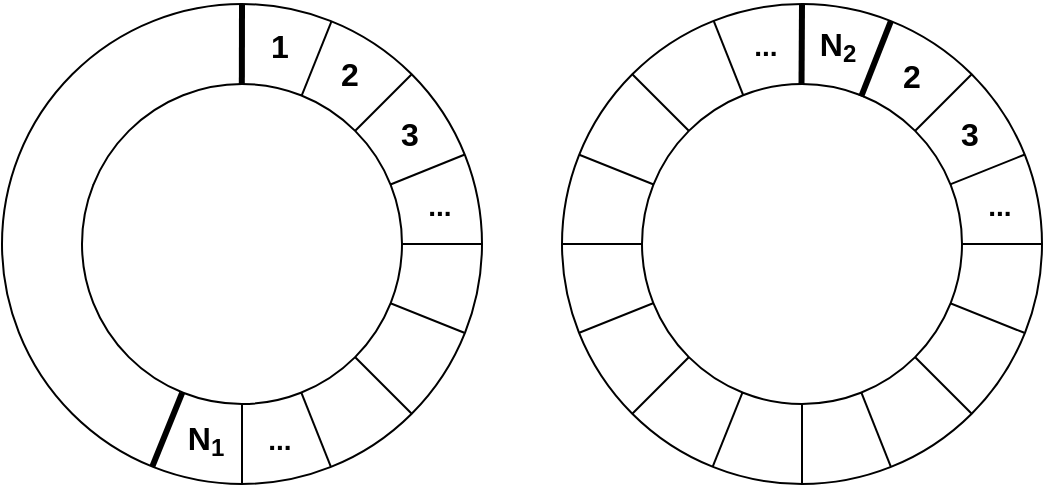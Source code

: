 <mxfile version="26.1.0">
  <diagram name="Страница — 1" id="yZ29DvzHHm1U3-0xNSfl">
    <mxGraphModel dx="782" dy="471" grid="0" gridSize="10" guides="1" tooltips="1" connect="1" arrows="1" fold="1" page="1" pageScale="1" pageWidth="827" pageHeight="1169" math="0" shadow="0">
      <root>
        <mxCell id="0" />
        <mxCell id="1" parent="0" />
        <mxCell id="Akqc7R1A0ePdEi_RQWar-29" value="" style="ellipse;whiteSpace=wrap;html=1;aspect=fixed;fillColor=none;fontFamily=Helvetica;" parent="1" vertex="1">
          <mxGeometry x="440" y="280" width="240" height="240" as="geometry" />
        </mxCell>
        <mxCell id="Akqc7R1A0ePdEi_RQWar-2" value="" style="ellipse;whiteSpace=wrap;html=1;aspect=fixed;fillColor=none;fontFamily=Helvetica;" parent="1" vertex="1">
          <mxGeometry x="160" y="280" width="240" height="240" as="geometry" />
        </mxCell>
        <mxCell id="Akqc7R1A0ePdEi_RQWar-3" value="" style="endArrow=none;html=1;rounded=0;fontFamily=Helvetica;" parent="1" edge="1">
          <mxGeometry width="50" height="50" relative="1" as="geometry">
            <mxPoint x="280" y="520" as="sourcePoint" />
            <mxPoint x="280" y="280" as="targetPoint" />
          </mxGeometry>
        </mxCell>
        <mxCell id="Akqc7R1A0ePdEi_RQWar-4" value="" style="endArrow=none;html=1;rounded=0;exitX=0;exitY=0.5;exitDx=0;exitDy=0;fontFamily=Helvetica;" parent="1" source="Akqc7R1A0ePdEi_RQWar-1" edge="1">
          <mxGeometry width="50" height="50" relative="1" as="geometry">
            <mxPoint x="160" y="400" as="sourcePoint" />
            <mxPoint x="400" y="400" as="targetPoint" />
          </mxGeometry>
        </mxCell>
        <mxCell id="Akqc7R1A0ePdEi_RQWar-5" value="" style="endArrow=none;html=1;rounded=0;entryX=1;entryY=0;entryDx=0;entryDy=0;exitX=0;exitY=1;exitDx=0;exitDy=0;fontFamily=Helvetica;" parent="1" source="Akqc7R1A0ePdEi_RQWar-1" target="Akqc7R1A0ePdEi_RQWar-2" edge="1">
          <mxGeometry width="50" height="50" relative="1" as="geometry">
            <mxPoint x="120" y="560" as="sourcePoint" />
            <mxPoint x="440" y="240" as="targetPoint" />
          </mxGeometry>
        </mxCell>
        <mxCell id="Akqc7R1A0ePdEi_RQWar-6" value="" style="endArrow=none;html=1;rounded=0;entryX=0;entryY=0;entryDx=0;entryDy=0;exitX=1;exitY=1;exitDx=0;exitDy=0;fontFamily=Helvetica;" parent="1" source="Akqc7R1A0ePdEi_RQWar-2" target="Akqc7R1A0ePdEi_RQWar-1" edge="1">
          <mxGeometry width="50" height="50" relative="1" as="geometry">
            <mxPoint x="440" y="560" as="sourcePoint" />
            <mxPoint x="120" y="240" as="targetPoint" />
          </mxGeometry>
        </mxCell>
        <mxCell id="Akqc7R1A0ePdEi_RQWar-7" value="" style="endArrow=none;html=1;rounded=0;entryX=0.034;entryY=0.313;entryDx=0;entryDy=0;entryPerimeter=0;exitX=0.963;exitY=0.685;exitDx=0;exitDy=0;exitPerimeter=0;fontFamily=Helvetica;" parent="1" source="Akqc7R1A0ePdEi_RQWar-2" target="Akqc7R1A0ePdEi_RQWar-1" edge="1">
          <mxGeometry width="50" height="50" relative="1" as="geometry">
            <mxPoint x="480" y="480" as="sourcePoint" />
            <mxPoint x="80" y="320" as="targetPoint" />
          </mxGeometry>
        </mxCell>
        <mxCell id="Akqc7R1A0ePdEi_RQWar-8" value="" style="endArrow=none;html=1;rounded=0;entryX=0.316;entryY=0.036;entryDx=0;entryDy=0;entryPerimeter=0;exitX=0.685;exitY=0.964;exitDx=0;exitDy=0;exitPerimeter=0;fontFamily=Helvetica;" parent="1" source="Akqc7R1A0ePdEi_RQWar-2" target="Akqc7R1A0ePdEi_RQWar-1" edge="1">
          <mxGeometry width="50" height="50" relative="1" as="geometry">
            <mxPoint x="360" y="600" as="sourcePoint" />
            <mxPoint x="200" y="200" as="targetPoint" />
          </mxGeometry>
        </mxCell>
        <mxCell id="Akqc7R1A0ePdEi_RQWar-9" value="" style="endArrow=none;html=1;rounded=0;entryX=0.686;entryY=0.037;entryDx=0;entryDy=0;entryPerimeter=0;exitX=0.314;exitY=0.964;exitDx=0;exitDy=0;exitPerimeter=0;fontFamily=Helvetica;" parent="1" source="Akqc7R1A0ePdEi_RQWar-2" target="Akqc7R1A0ePdEi_RQWar-2" edge="1">
          <mxGeometry width="50" height="50" relative="1" as="geometry">
            <mxPoint x="200" y="600" as="sourcePoint" />
            <mxPoint x="360" y="200" as="targetPoint" />
          </mxGeometry>
        </mxCell>
        <mxCell id="Akqc7R1A0ePdEi_RQWar-10" value="" style="endArrow=none;html=1;rounded=0;entryX=0.963;entryY=0.314;entryDx=0;entryDy=0;entryPerimeter=0;fontFamily=Helvetica;" parent="1" source="Akqc7R1A0ePdEi_RQWar-1" target="Akqc7R1A0ePdEi_RQWar-2" edge="1">
          <mxGeometry width="50" height="50" relative="1" as="geometry">
            <mxPoint x="80" y="480" as="sourcePoint" />
            <mxPoint x="480" y="320" as="targetPoint" />
          </mxGeometry>
        </mxCell>
        <mxCell id="Akqc7R1A0ePdEi_RQWar-1" value="" style="ellipse;whiteSpace=wrap;html=1;aspect=fixed;fillColor=default;fontFamily=Helvetica;" parent="1" vertex="1">
          <mxGeometry x="200" y="320" width="160" height="160" as="geometry" />
        </mxCell>
        <mxCell id="Akqc7R1A0ePdEi_RQWar-12" value="&lt;b&gt;&lt;font style=&quot;font-size: 16px;&quot;&gt;1&lt;/font&gt;&lt;/b&gt;" style="text;html=1;strokeColor=none;fillColor=none;align=center;verticalAlign=middle;whiteSpace=wrap;rounded=0;fontFamily=Helvetica;" parent="1" vertex="1">
          <mxGeometry x="289" y="291" width="20" height="20" as="geometry" />
        </mxCell>
        <mxCell id="Akqc7R1A0ePdEi_RQWar-13" value="&lt;b&gt;&lt;font style=&quot;font-size: 16px;&quot;&gt;2&lt;/font&gt;&lt;/b&gt;" style="text;html=1;strokeColor=none;fillColor=none;align=center;verticalAlign=middle;whiteSpace=wrap;rounded=0;fontFamily=Helvetica;" parent="1" vertex="1">
          <mxGeometry x="324" y="305" width="20" height="20" as="geometry" />
        </mxCell>
        <mxCell id="Akqc7R1A0ePdEi_RQWar-14" value="&lt;b&gt;&lt;font style=&quot;font-size: 16px;&quot;&gt;3&lt;/font&gt;&lt;/b&gt;" style="text;html=1;strokeColor=none;fillColor=none;align=center;verticalAlign=middle;whiteSpace=wrap;rounded=0;fontFamily=Helvetica;" parent="1" vertex="1">
          <mxGeometry x="354" y="335" width="20" height="20" as="geometry" />
        </mxCell>
        <mxCell id="Akqc7R1A0ePdEi_RQWar-15" value="&lt;b&gt;&lt;font style=&quot;font-size: 14px;&quot;&gt;...&lt;/font&gt;&lt;/b&gt;" style="text;html=1;strokeColor=none;fillColor=none;align=center;verticalAlign=middle;whiteSpace=wrap;rounded=0;fontFamily=Helvetica;" parent="1" vertex="1">
          <mxGeometry x="369" y="371" width="20" height="20" as="geometry" />
        </mxCell>
        <mxCell id="Akqc7R1A0ePdEi_RQWar-16" value="&lt;b&gt;&lt;font style=&quot;&quot;&gt;&lt;span style=&quot;font-size: 16px;&quot;&gt;N&lt;/span&gt;&lt;sub style=&quot;&quot;&gt;&lt;font style=&quot;font-size: 12px;&quot;&gt;1&lt;/font&gt;&lt;/sub&gt;&lt;/font&gt;&lt;/b&gt;" style="text;html=1;strokeColor=none;fillColor=none;align=center;verticalAlign=middle;whiteSpace=wrap;rounded=0;fontFamily=Helvetica;" parent="1" vertex="1">
          <mxGeometry x="252" y="488" width="20" height="20" as="geometry" />
        </mxCell>
        <mxCell id="Akqc7R1A0ePdEi_RQWar-17" value="&lt;b&gt;&lt;font style=&quot;font-size: 14px;&quot;&gt;...&lt;/font&gt;&lt;/b&gt;" style="text;html=1;strokeColor=none;fillColor=none;align=center;verticalAlign=middle;whiteSpace=wrap;rounded=0;fontFamily=Helvetica;" parent="1" vertex="1">
          <mxGeometry x="289" y="488" width="20" height="20" as="geometry" />
        </mxCell>
        <mxCell id="Akqc7R1A0ePdEi_RQWar-30" value="" style="endArrow=none;html=1;rounded=0;fontFamily=Helvetica;" parent="1" edge="1">
          <mxGeometry width="50" height="50" relative="1" as="geometry">
            <mxPoint x="560" y="520" as="sourcePoint" />
            <mxPoint x="560" y="280" as="targetPoint" />
          </mxGeometry>
        </mxCell>
        <mxCell id="Akqc7R1A0ePdEi_RQWar-31" value="" style="endArrow=none;html=1;rounded=0;exitX=0;exitY=0.5;exitDx=0;exitDy=0;fontFamily=Helvetica;" parent="1" source="Akqc7R1A0ePdEi_RQWar-29" edge="1">
          <mxGeometry width="50" height="50" relative="1" as="geometry">
            <mxPoint x="440" y="400" as="sourcePoint" />
            <mxPoint x="680" y="400" as="targetPoint" />
          </mxGeometry>
        </mxCell>
        <mxCell id="Akqc7R1A0ePdEi_RQWar-32" value="" style="endArrow=none;html=1;rounded=0;entryX=1;entryY=0;entryDx=0;entryDy=0;exitX=0;exitY=1;exitDx=0;exitDy=0;fontFamily=Helvetica;" parent="1" source="Akqc7R1A0ePdEi_RQWar-29" target="Akqc7R1A0ePdEi_RQWar-29" edge="1">
          <mxGeometry width="50" height="50" relative="1" as="geometry">
            <mxPoint x="400" y="560" as="sourcePoint" />
            <mxPoint x="720" y="240" as="targetPoint" />
          </mxGeometry>
        </mxCell>
        <mxCell id="Akqc7R1A0ePdEi_RQWar-33" value="" style="endArrow=none;html=1;rounded=0;entryX=0;entryY=0;entryDx=0;entryDy=0;exitX=1;exitY=1;exitDx=0;exitDy=0;fontFamily=Helvetica;" parent="1" source="Akqc7R1A0ePdEi_RQWar-29" target="Akqc7R1A0ePdEi_RQWar-29" edge="1">
          <mxGeometry width="50" height="50" relative="1" as="geometry">
            <mxPoint x="720" y="560" as="sourcePoint" />
            <mxPoint x="400" y="240" as="targetPoint" />
          </mxGeometry>
        </mxCell>
        <mxCell id="Akqc7R1A0ePdEi_RQWar-34" value="" style="endArrow=none;html=1;rounded=0;entryX=0.036;entryY=0.314;entryDx=0;entryDy=0;entryPerimeter=0;exitX=0.963;exitY=0.685;exitDx=0;exitDy=0;exitPerimeter=0;fontFamily=Helvetica;" parent="1" source="Akqc7R1A0ePdEi_RQWar-29" target="Akqc7R1A0ePdEi_RQWar-29" edge="1">
          <mxGeometry width="50" height="50" relative="1" as="geometry">
            <mxPoint x="760" y="480" as="sourcePoint" />
            <mxPoint x="360" y="320" as="targetPoint" />
          </mxGeometry>
        </mxCell>
        <mxCell id="Akqc7R1A0ePdEi_RQWar-35" value="" style="endArrow=none;html=1;rounded=0;entryX=0.316;entryY=0.035;entryDx=0;entryDy=0;entryPerimeter=0;exitX=0.685;exitY=0.964;exitDx=0;exitDy=0;exitPerimeter=0;fontFamily=Helvetica;" parent="1" source="Akqc7R1A0ePdEi_RQWar-29" target="Akqc7R1A0ePdEi_RQWar-29" edge="1">
          <mxGeometry width="50" height="50" relative="1" as="geometry">
            <mxPoint x="640" y="600" as="sourcePoint" />
            <mxPoint x="480" y="200" as="targetPoint" />
          </mxGeometry>
        </mxCell>
        <mxCell id="Akqc7R1A0ePdEi_RQWar-36" value="" style="endArrow=none;html=1;rounded=0;entryX=0.686;entryY=0.037;entryDx=0;entryDy=0;entryPerimeter=0;exitX=0.314;exitY=0.964;exitDx=0;exitDy=0;exitPerimeter=0;fontFamily=Helvetica;" parent="1" source="Akqc7R1A0ePdEi_RQWar-29" target="Akqc7R1A0ePdEi_RQWar-29" edge="1">
          <mxGeometry width="50" height="50" relative="1" as="geometry">
            <mxPoint x="480" y="600" as="sourcePoint" />
            <mxPoint x="640" y="200" as="targetPoint" />
          </mxGeometry>
        </mxCell>
        <mxCell id="Akqc7R1A0ePdEi_RQWar-37" value="" style="endArrow=none;html=1;rounded=0;entryX=0.963;entryY=0.314;entryDx=0;entryDy=0;entryPerimeter=0;exitX=0.036;exitY=0.685;exitDx=0;exitDy=0;exitPerimeter=0;fontFamily=Helvetica;" parent="1" source="Akqc7R1A0ePdEi_RQWar-29" target="Akqc7R1A0ePdEi_RQWar-29" edge="1">
          <mxGeometry width="50" height="50" relative="1" as="geometry">
            <mxPoint x="360" y="480" as="sourcePoint" />
            <mxPoint x="760" y="320" as="targetPoint" />
          </mxGeometry>
        </mxCell>
        <mxCell id="Akqc7R1A0ePdEi_RQWar-39" value="&lt;b&gt;&lt;font style=&quot;&quot;&gt;&lt;span style=&quot;font-size: 16px;&quot;&gt;N&lt;/span&gt;&lt;sub style=&quot;&quot;&gt;&lt;font style=&quot;font-size: 12px;&quot;&gt;2&lt;/font&gt;&lt;/sub&gt;&lt;/font&gt;&lt;/b&gt;" style="text;html=1;strokeColor=none;fillColor=none;align=center;verticalAlign=middle;whiteSpace=wrap;rounded=0;fontFamily=Helvetica;" parent="1" vertex="1">
          <mxGeometry x="568" y="291" width="20" height="20" as="geometry" />
        </mxCell>
        <mxCell id="Akqc7R1A0ePdEi_RQWar-40" value="&lt;b&gt;&lt;font style=&quot;font-size: 16px;&quot;&gt;2&lt;/font&gt;&lt;/b&gt;" style="text;html=1;strokeColor=none;fillColor=none;align=center;verticalAlign=middle;whiteSpace=wrap;rounded=0;fontFamily=Helvetica;" parent="1" vertex="1">
          <mxGeometry x="605" y="306" width="20" height="20" as="geometry" />
        </mxCell>
        <mxCell id="Akqc7R1A0ePdEi_RQWar-41" value="&lt;b&gt;&lt;font style=&quot;font-size: 16px;&quot;&gt;3&lt;/font&gt;&lt;/b&gt;" style="text;html=1;strokeColor=none;fillColor=none;align=center;verticalAlign=middle;whiteSpace=wrap;rounded=0;fontFamily=Helvetica;" parent="1" vertex="1">
          <mxGeometry x="634" y="335" width="20" height="20" as="geometry" />
        </mxCell>
        <mxCell id="Akqc7R1A0ePdEi_RQWar-42" value="&lt;b&gt;&lt;font style=&quot;font-size: 14px;&quot;&gt;...&lt;/font&gt;&lt;/b&gt;" style="text;html=1;strokeColor=none;fillColor=none;align=center;verticalAlign=middle;whiteSpace=wrap;rounded=0;fontFamily=Helvetica;" parent="1" vertex="1">
          <mxGeometry x="649" y="371" width="20" height="20" as="geometry" />
        </mxCell>
        <mxCell id="Akqc7R1A0ePdEi_RQWar-48" value="&lt;b&gt;&lt;font style=&quot;font-size: 14px;&quot;&gt;...&lt;/font&gt;&lt;/b&gt;" style="text;html=1;strokeColor=none;fillColor=none;align=center;verticalAlign=middle;whiteSpace=wrap;rounded=0;fontFamily=Helvetica;" parent="1" vertex="1">
          <mxGeometry x="532" y="291" width="20" height="20" as="geometry" />
        </mxCell>
        <mxCell id="Akqc7R1A0ePdEi_RQWar-38" value="" style="ellipse;whiteSpace=wrap;html=1;aspect=fixed;fillColor=default;fontFamily=Helvetica;" parent="1" vertex="1">
          <mxGeometry x="480" y="320" width="160" height="160" as="geometry" />
        </mxCell>
        <mxCell id="Akqc7R1A0ePdEi_RQWar-50" value="" style="endArrow=none;html=1;rounded=0;strokeWidth=3;fontFamily=Helvetica;" parent="1" edge="1">
          <mxGeometry width="50" height="50" relative="1" as="geometry">
            <mxPoint x="279.92" y="320" as="sourcePoint" />
            <mxPoint x="280" y="280" as="targetPoint" />
          </mxGeometry>
        </mxCell>
        <mxCell id="Akqc7R1A0ePdEi_RQWar-51" value="" style="endArrow=none;html=1;rounded=0;exitX=0.685;exitY=0.039;exitDx=0;exitDy=0;exitPerimeter=0;entryX=0.685;entryY=0.036;entryDx=0;entryDy=0;entryPerimeter=0;strokeWidth=3;fontFamily=Helvetica;" parent="1" source="Akqc7R1A0ePdEi_RQWar-38" target="Akqc7R1A0ePdEi_RQWar-29" edge="1">
          <mxGeometry width="50" height="50" relative="1" as="geometry">
            <mxPoint x="604" y="330" as="sourcePoint" />
            <mxPoint x="624" y="240" as="targetPoint" />
          </mxGeometry>
        </mxCell>
        <mxCell id="Akqc7R1A0ePdEi_RQWar-52" value="" style="endArrow=none;html=1;rounded=0;entryX=0.313;entryY=0.965;entryDx=0;entryDy=0;entryPerimeter=0;exitX=0.313;exitY=0.964;exitDx=0;exitDy=0;exitPerimeter=0;strokeWidth=3;fontFamily=Helvetica;" parent="1" source="Akqc7R1A0ePdEi_RQWar-2" target="Akqc7R1A0ePdEi_RQWar-1" edge="1">
          <mxGeometry width="50" height="50" relative="1" as="geometry">
            <mxPoint x="220" y="610" as="sourcePoint" />
            <mxPoint x="270" y="560" as="targetPoint" />
          </mxGeometry>
        </mxCell>
        <mxCell id="rc_vRNKjFA_7PTXgZ4sG-1" value="" style="endArrow=none;html=1;rounded=0;strokeWidth=3;fontFamily=Helvetica;entryX=0.5;entryY=0;entryDx=0;entryDy=0;" parent="1" target="Akqc7R1A0ePdEi_RQWar-29" edge="1">
          <mxGeometry width="50" height="50" relative="1" as="geometry">
            <mxPoint x="559.76" y="320" as="sourcePoint" />
            <mxPoint x="559.84" y="270" as="targetPoint" />
          </mxGeometry>
        </mxCell>
      </root>
    </mxGraphModel>
  </diagram>
</mxfile>
